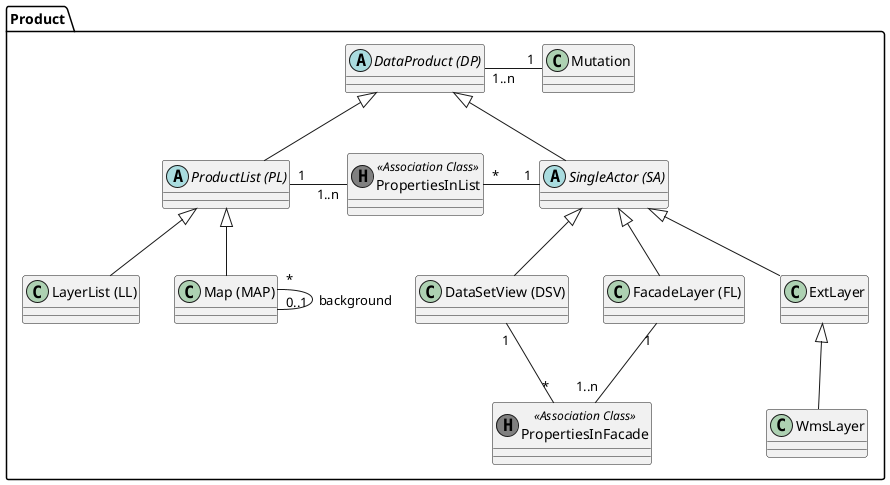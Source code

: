 @startuml
package Product {
  class "Mutation" as ab
  abstract class "DataProduct (DP)" as dp

  abstract class "ProductList (PL)" as pl
  class "LayerList (LL)" as ll
  class "Map (MAP)" as map

  abstract class "SingleActor (SA)" as sa
  class "FacadeLayer (FL)" as fl
  class "DataSetView (DSV)" as dsv
  class "ExtLayer" as el
  class "WmsLayer" as wl

  class "PropertiesInFacade" as pif << (H, grey) Association Class >>
  class "PropertiesInList" as pil << (H, grey) Association Class >>

  dp <|-- pl

  pl <|-- ll
  pl <|-- map

  dp <|-- sa

  sa <|-- dsv
  sa <|-- fl
  sa <|-- el

  el <|-- wl

  pl "1" -right- "1..n" pil : "      "
  pil "*" -right- "1" sa : "      "

  map "*" -- "0..1" map : "background"

  fl "1" -- "1..n" pif : "      "
  pif "*" -up- "1" dsv : "      "

  ab "1" -left- "1..n" dp : "      "
}
@enduml
